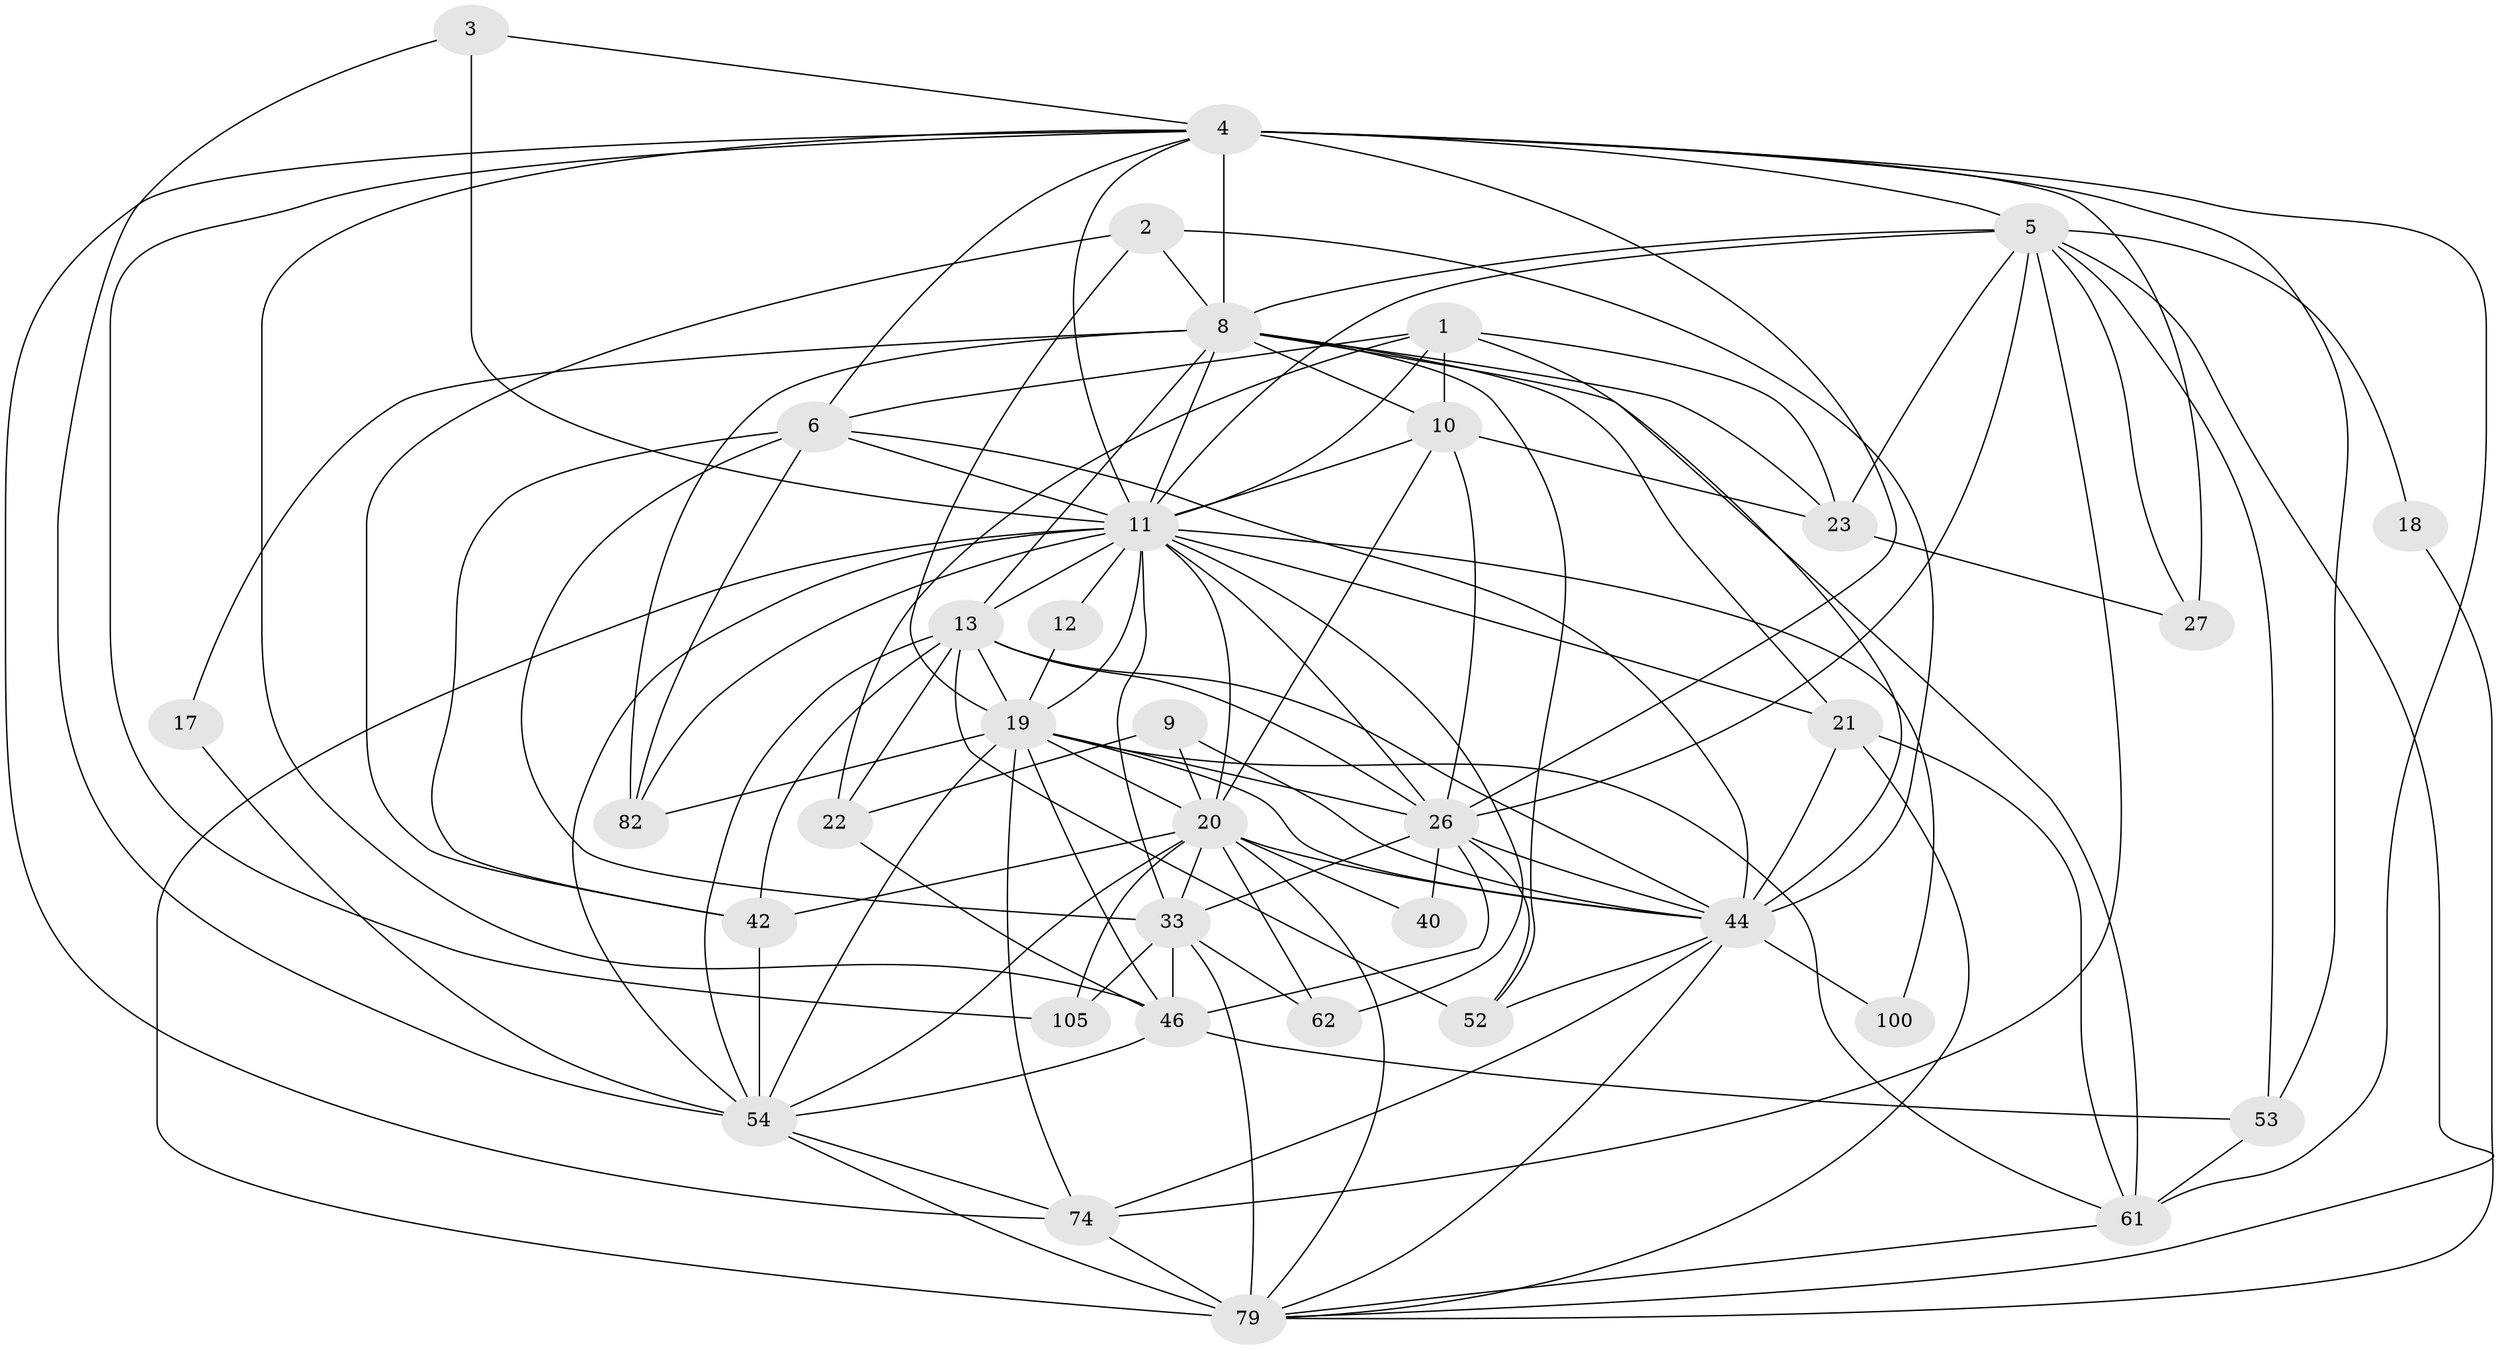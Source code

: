 // original degree distribution, {3: 0.3177570093457944, 2: 0.14953271028037382, 4: 0.22429906542056074, 8: 0.037383177570093455, 5: 0.14953271028037382, 6: 0.06542056074766354, 7: 0.04672897196261682, 9: 0.009345794392523364}
// Generated by graph-tools (version 1.1) at 2025/18/03/04/25 18:18:47]
// undirected, 36 vertices, 118 edges
graph export_dot {
graph [start="1"]
  node [color=gray90,style=filled];
  1 [super="+14"];
  2 [super="+7"];
  3;
  4 [super="+31+36+29"];
  5 [super="+41+49"];
  6 [super="+28+72"];
  8 [super="+35+43"];
  9 [super="+15+48"];
  10 [super="+34"];
  11 [super="+80+38+30+84+93+59"];
  12;
  13 [super="+88+16"];
  17;
  18;
  19 [super="+51+24+50"];
  20 [super="+57+32+70"];
  21 [super="+92"];
  22 [super="+75"];
  23 [super="+56"];
  26 [super="+107+37"];
  27;
  33 [super="+83+63"];
  40;
  42 [super="+55"];
  44 [super="+94+45+66"];
  46 [super="+73"];
  52;
  53 [super="+76"];
  54 [super="+60"];
  61 [super="+77"];
  62;
  74 [super="+91+99"];
  79 [super="+85+101"];
  82 [super="+97+96"];
  100;
  105;
  1 -- 11;
  1 -- 6;
  1 -- 23;
  1 -- 10 [weight=2];
  1 -- 44;
  1 -- 22;
  2 -- 8;
  2 -- 44;
  2 -- 19;
  2 -- 42;
  3 -- 4;
  3 -- 54;
  3 -- 11;
  4 -- 105;
  4 -- 74;
  4 -- 27;
  4 -- 8;
  4 -- 11;
  4 -- 5;
  4 -- 61;
  4 -- 6;
  4 -- 53 [weight=2];
  4 -- 46;
  4 -- 26;
  5 -- 27;
  5 -- 74;
  5 -- 26;
  5 -- 18;
  5 -- 53;
  5 -- 23;
  5 -- 8;
  5 -- 79;
  5 -- 11;
  6 -- 82;
  6 -- 11;
  6 -- 44;
  6 -- 42;
  6 -- 33;
  8 -- 52;
  8 -- 11;
  8 -- 17;
  8 -- 21;
  8 -- 61;
  8 -- 10;
  8 -- 23;
  8 -- 13 [weight=2];
  8 -- 82;
  9 -- 20 [weight=3];
  9 -- 44 [weight=2];
  9 -- 22;
  10 -- 23;
  10 -- 11;
  10 -- 20;
  10 -- 26;
  11 -- 62;
  11 -- 79 [weight=3];
  11 -- 100;
  11 -- 21 [weight=2];
  11 -- 20;
  11 -- 54 [weight=2];
  11 -- 12 [weight=2];
  11 -- 82;
  11 -- 26 [weight=2];
  11 -- 19;
  11 -- 13;
  11 -- 33;
  12 -- 19;
  13 -- 54;
  13 -- 44;
  13 -- 19;
  13 -- 52;
  13 -- 26 [weight=2];
  13 -- 22;
  13 -- 42;
  17 -- 54;
  18 -- 79;
  19 -- 26;
  19 -- 82;
  19 -- 46 [weight=2];
  19 -- 54;
  19 -- 74;
  19 -- 61;
  19 -- 44;
  19 -- 20;
  20 -- 62;
  20 -- 54;
  20 -- 44 [weight=3];
  20 -- 105;
  20 -- 40;
  20 -- 42;
  20 -- 79;
  20 -- 33;
  21 -- 61;
  21 -- 44;
  21 -- 79;
  22 -- 46 [weight=2];
  23 -- 27;
  26 -- 52;
  26 -- 33 [weight=2];
  26 -- 40;
  26 -- 46 [weight=2];
  26 -- 44;
  33 -- 105;
  33 -- 79 [weight=2];
  33 -- 62;
  33 -- 46;
  42 -- 54;
  44 -- 74;
  44 -- 100;
  44 -- 52;
  44 -- 79;
  46 -- 53 [weight=2];
  46 -- 54;
  53 -- 61;
  54 -- 74;
  54 -- 79;
  61 -- 79;
  74 -- 79;
}
